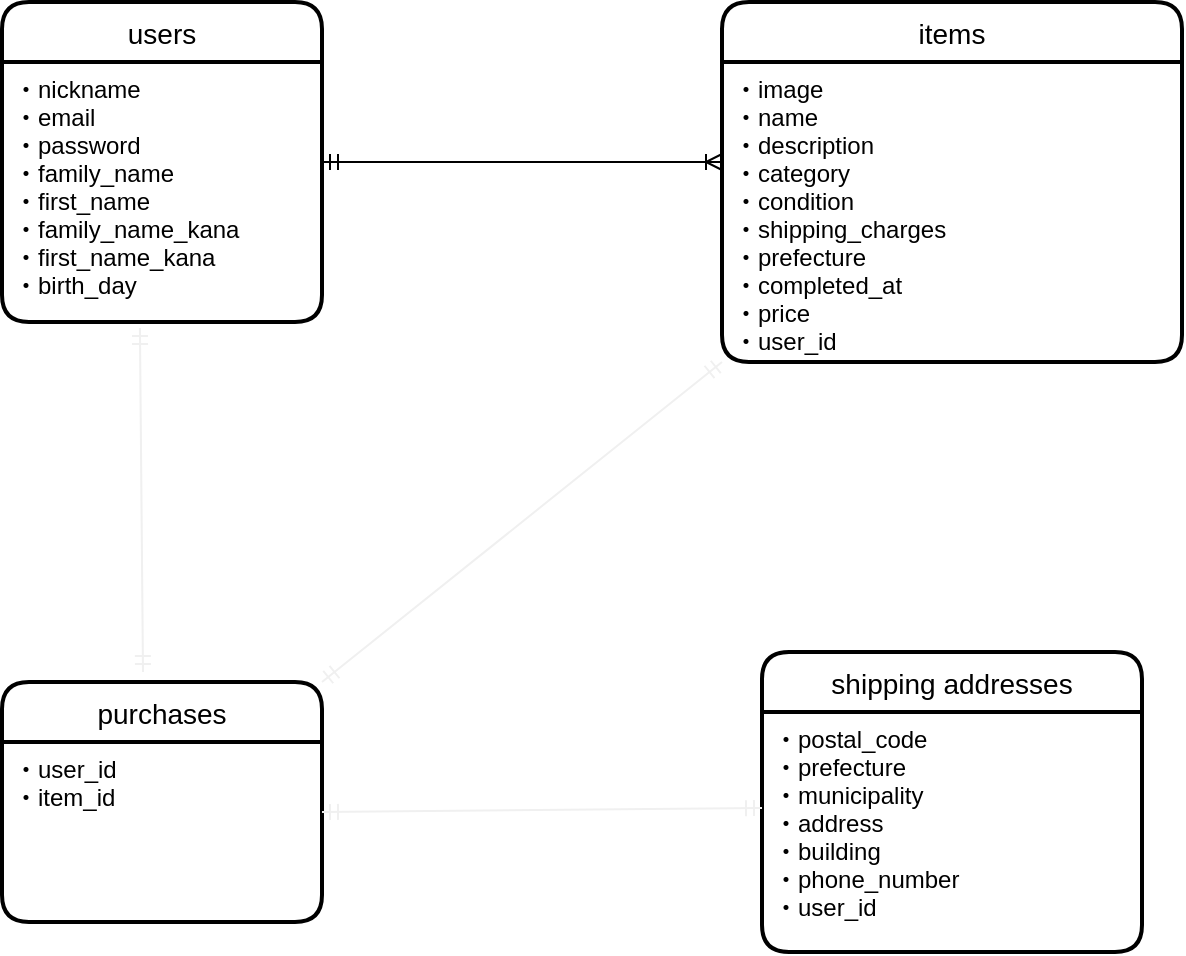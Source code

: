 <mxfile version="14.2.4" type="embed">
    <diagram id="Ja5jqLD-JWIxldkkETn1" name="ページ1">
        <mxGraphModel dx="494" dy="582" grid="1" gridSize="10" guides="1" tooltips="1" connect="1" arrows="1" fold="1" page="1" pageScale="1" pageWidth="827" pageHeight="1169" math="0" shadow="0">
            <root>
                <mxCell id="0"/>
                <mxCell id="1" parent="0"/>
                <mxCell id="2" value="users" style="swimlane;childLayout=stackLayout;horizontal=1;startSize=30;horizontalStack=0;rounded=1;fontSize=14;fontStyle=0;strokeWidth=2;resizeParent=0;resizeLast=1;shadow=0;dashed=0;align=center;" vertex="1" parent="1">
                    <mxGeometry x="20" y="100" width="160" height="160" as="geometry"/>
                </mxCell>
                <mxCell id="3" value="・nickname&#10;・email&#10;・password&#10;・family_name&#10;・first_name&#10;・family_name_kana&#10;・first_name_kana&#10;・birth_day" style="align=left;strokeColor=none;fillColor=none;spacingLeft=4;fontSize=12;verticalAlign=top;resizable=0;rotatable=0;part=1;" vertex="1" parent="2">
                    <mxGeometry y="30" width="160" height="130" as="geometry"/>
                </mxCell>
                <mxCell id="4" value="items" style="swimlane;childLayout=stackLayout;horizontal=1;startSize=30;horizontalStack=0;rounded=1;fontSize=14;fontStyle=0;strokeWidth=2;resizeParent=0;resizeLast=1;shadow=0;dashed=0;align=center;" vertex="1" parent="1">
                    <mxGeometry x="380" y="100" width="230" height="180" as="geometry"/>
                </mxCell>
                <mxCell id="5" value="・image&#10;・name&#10;・description&#10;・category&#10;・condition&#10;・shipping_charges&#10;・prefecture&#10;・completed_at&#10;・price&#10;・user_id&#10;&#10;&#10;&#10;" style="align=left;strokeColor=none;fillColor=none;spacingLeft=4;fontSize=12;verticalAlign=top;resizable=0;rotatable=0;part=1;" vertex="1" parent="4">
                    <mxGeometry y="30" width="230" height="150" as="geometry"/>
                </mxCell>
                <mxCell id="26" value="" style="fontSize=12;html=1;endArrow=ERmandOne;startArrow=ERmandOne;strokeColor=#f0f0f0;exitX=0.5;exitY=0;exitDx=0;exitDy=0;entryX=0;entryY=1;entryDx=0;entryDy=0;" edge="1" parent="4" target="5">
                    <mxGeometry width="100" height="100" relative="1" as="geometry">
                        <mxPoint x="-200" y="340" as="sourcePoint"/>
                        <mxPoint x="10" y="175" as="targetPoint"/>
                    </mxGeometry>
                </mxCell>
                <mxCell id="6" value="shipping addresses" style="swimlane;childLayout=stackLayout;horizontal=1;startSize=30;horizontalStack=0;rounded=1;fontSize=14;fontStyle=0;strokeWidth=2;resizeParent=0;resizeLast=1;shadow=0;dashed=0;align=center;" vertex="1" parent="1">
                    <mxGeometry x="400" y="425" width="190" height="150" as="geometry"/>
                </mxCell>
                <mxCell id="7" value="・postal_code&#10;・prefecture&#10;・municipality&#10;・address&#10;・building&#10;・phone_number&#10;・user_id&#10;&#10;&#10;&#10;" style="align=left;strokeColor=none;fillColor=none;spacingLeft=4;fontSize=12;verticalAlign=top;resizable=0;rotatable=0;part=1;" vertex="1" parent="6">
                    <mxGeometry y="30" width="190" height="120" as="geometry"/>
                </mxCell>
                <mxCell id="8" value="" style="edgeStyle=entityRelationEdgeStyle;fontSize=12;html=1;endArrow=ERoneToMany;startArrow=ERmandOne;" edge="1" parent="1">
                    <mxGeometry width="100" height="100" relative="1" as="geometry">
                        <mxPoint x="180" y="180" as="sourcePoint"/>
                        <mxPoint x="380" y="180" as="targetPoint"/>
                    </mxGeometry>
                </mxCell>
                <mxCell id="16" value="purchases" style="swimlane;childLayout=stackLayout;horizontal=1;startSize=30;horizontalStack=0;rounded=1;fontSize=14;fontStyle=0;strokeWidth=2;resizeParent=0;resizeLast=1;shadow=0;dashed=0;align=center;" vertex="1" parent="1">
                    <mxGeometry x="20" y="440" width="160" height="120" as="geometry"/>
                </mxCell>
                <mxCell id="17" value="・user_id&#10;・item_id" style="align=left;strokeColor=none;fillColor=none;spacingLeft=4;fontSize=12;verticalAlign=top;resizable=0;rotatable=0;part=1;whiteSpace=wrap;" vertex="1" parent="16">
                    <mxGeometry y="30" width="160" height="90" as="geometry"/>
                </mxCell>
                <mxCell id="23" value="" style="fontSize=12;html=1;endArrow=ERmandOne;startArrow=ERmandOne;strokeColor=#f0f0f0;entryX=0.431;entryY=1.023;entryDx=0;entryDy=0;exitX=0.5;exitY=0;exitDx=0;exitDy=0;entryPerimeter=0;" edge="1" parent="1" target="3">
                    <mxGeometry width="100" height="100" relative="1" as="geometry">
                        <mxPoint x="90.5" y="435" as="sourcePoint"/>
                        <mxPoint x="90" y="290" as="targetPoint"/>
                    </mxGeometry>
                </mxCell>
                <mxCell id="25" value="" style="fontSize=12;html=1;endArrow=ERmandOne;startArrow=ERmandOne;strokeColor=#f0f0f0;entryX=0;entryY=0.4;entryDx=0;entryDy=0;exitX=1;exitY=0.389;exitDx=0;exitDy=0;exitPerimeter=0;entryPerimeter=0;" edge="1" parent="1" source="17" target="7">
                    <mxGeometry width="100" height="100" relative="1" as="geometry">
                        <mxPoint x="271.54" y="560" as="sourcePoint"/>
                        <mxPoint x="270" y="387.99" as="targetPoint"/>
                    </mxGeometry>
                </mxCell>
            </root>
        </mxGraphModel>
    </diagram>
</mxfile>